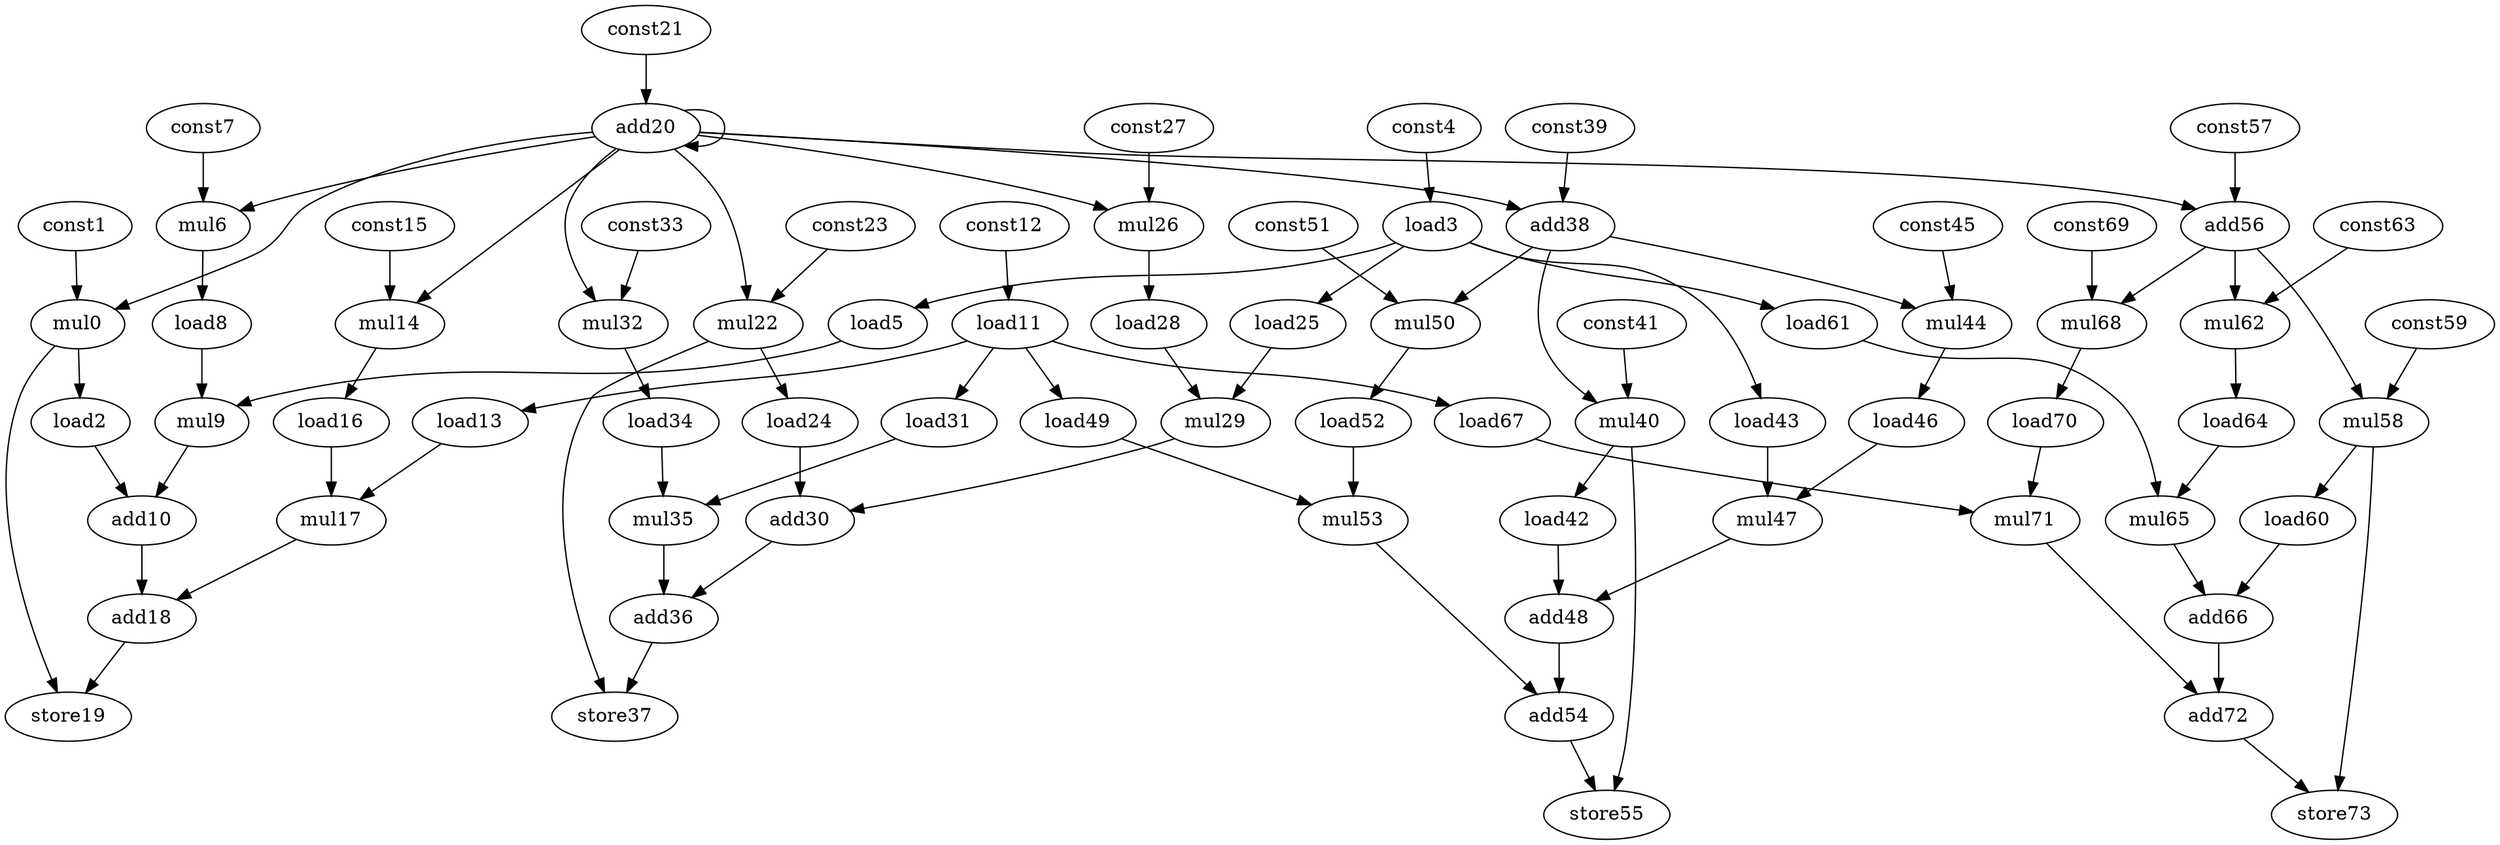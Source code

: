 digraph G {
mul0[opcode=mul];
const1[opcode=const];
load2[opcode=load];
load3[opcode=load];
const4[opcode=const];
load5[opcode=load];
mul6[opcode=mul];
const7[opcode=const];
load8[opcode=load];
mul9[opcode=mul];
add10[opcode=add];
load11[opcode=load];
const12[opcode=const];
load13[opcode=load];
mul14[opcode=mul];
const15[opcode=const];
load16[opcode=load];
mul17[opcode=mul];
add18[opcode=add];
store19[opcode=store];
add20[opcode=add];
const21[opcode=const];
mul22[opcode=mul];
const23[opcode=const];
load24[opcode=load];
load25[opcode=load];
mul26[opcode=mul];
const27[opcode=const];
load28[opcode=load];
mul29[opcode=mul];
add30[opcode=add];
load31[opcode=load];
mul32[opcode=mul];
const33[opcode=const];
load34[opcode=load];
mul35[opcode=mul];
add36[opcode=add];
store37[opcode=store];
add38[opcode=add];
const39[opcode=const];
mul40[opcode=mul];
const41[opcode=const];
load42[opcode=load];
load43[opcode=load];
mul44[opcode=mul];
const45[opcode=const];
load46[opcode=load];
mul47[opcode=mul];
add48[opcode=add];
load49[opcode=load];
mul50[opcode=mul];
const51[opcode=const];
load52[opcode=load];
mul53[opcode=mul];
add54[opcode=add];
store55[opcode=store];
add56[opcode=add];
const57[opcode=const];
mul58[opcode=mul];
const59[opcode=const];
load60[opcode=load];
load61[opcode=load];
mul62[opcode=mul];
const63[opcode=const];
load64[opcode=load];
mul65[opcode=mul];
add66[opcode=add];
load67[opcode=load];
mul68[opcode=mul];
const69[opcode=const];
load70[opcode=load];
mul71[opcode=mul];
add72[opcode=add];
store73[opcode=store];
load2->add10[operand=1]; //load->add
load3->load5[operand=0]; //load->load
load3->load25[operand=0]; //load->load
load3->load43[operand=0]; //load->load
load3->load61[operand=0]; //load->load
load5->mul9[operand=1]; //load->mul
load8->mul9[operand=0]; //load->mul
mul9->add10[operand=0]; //mul->add
add10->add18[operand=0]; //add->add
load11->load13[operand=0]; //load->load
load11->load31[operand=0]; //load->load
load11->load49[operand=0]; //load->load
load11->load67[operand=0]; //load->load
load13->mul17[operand=1]; //load->mul
load16->mul17[operand=0]; //load->mul
mul17->add18[operand=1]; //mul->add
add18->store19[operand=0]; //add->store
add20->mul22[operand=1]; //add->gep_mul
add20->mul26[operand=1]; //add->gep_mul
add20->mul32[operand=1]; //add->gep_mul
add20->mul0[operand=1]; //add->gep_mul
add20->mul6[operand=1]; //add->gep_mul
add20->mul14[operand=1]; //add->gep_mul
add20->add20[operand=0]; //add->add
add20->add38[operand=0]; //add->add
add20->add56[operand=0]; //add->add
load24->add30[operand=1]; //load->add
load25->mul29[operand=1]; //load->mul
load28->mul29[operand=0]; //load->mul
mul29->add30[operand=0]; //mul->add
add30->add36[operand=0]; //add->add
load31->mul35[operand=1]; //load->mul
load34->mul35[operand=0]; //load->mul
mul35->add36[operand=1]; //mul->add
add36->store37[operand=0]; //add->store
add38->mul40[operand=1]; //add->gep_mul
add38->mul44[operand=1]; //add->gep_mul
add38->mul50[operand=1]; //add->gep_mul
load42->add48[operand=1]; //load->add
load43->mul47[operand=1]; //load->mul
load46->mul47[operand=0]; //load->mul
mul47->add48[operand=0]; //mul->add
add48->add54[operand=0]; //add->add
load49->mul53[operand=1]; //load->mul
load52->mul53[operand=0]; //load->mul
mul53->add54[operand=1]; //mul->add
add54->store55[operand=0]; //add->store
add56->mul58[operand=1]; //add->gep_mul
add56->mul62[operand=1]; //add->gep_mul
add56->mul68[operand=1]; //add->gep_mul
load60->add66[operand=1]; //load->add
load61->mul65[operand=1]; //load->mul
load64->mul65[operand=0]; //load->mul
mul65->add66[operand=0]; //mul->add
add66->add72[operand=0]; //add->add
load67->mul71[operand=1]; //load->mul
load70->mul71[operand=0]; //load->mul
mul71->add72[operand=1]; //mul->add
add72->store73[operand=0]; //add->store
const1->mul0[operand=0]; //gep_const->gep_mul
mul0->load2[operand=0]; //gep_mul->load
mul0->store19[operand=1]; //gep_mul->store
const4->load3[operand=0]; //const->load
const7->mul6[operand=0]; //gep_const->gep_mul
mul6->load8[operand=0]; //gep_mul->load
const12->load11[operand=0]; //const->load
const15->mul14[operand=0]; //gep_const->gep_mul
mul14->load16[operand=0]; //gep_mul->load
const21->add20[operand=1]; //const->add
const23->mul22[operand=0]; //gep_const->gep_mul
mul22->load24[operand=0]; //gep_mul->load
mul22->store37[operand=1]; //gep_mul->store
const27->mul26[operand=0]; //gep_const->gep_mul
mul26->load28[operand=0]; //gep_mul->load
const33->mul32[operand=0]; //gep_const->gep_mul
mul32->load34[operand=0]; //gep_mul->load
const39->add38[operand=1]; //const->add
const41->mul40[operand=0]; //gep_const->gep_mul
mul40->load42[operand=0]; //gep_mul->load
mul40->store55[operand=1]; //gep_mul->store
const45->mul44[operand=0]; //gep_const->gep_mul
mul44->load46[operand=0]; //gep_mul->load
const51->mul50[operand=0]; //gep_const->gep_mul
mul50->load52[operand=0]; //gep_mul->load
const57->add56[operand=1]; //const->add
const59->mul58[operand=0]; //gep_const->gep_mul
mul58->load60[operand=0]; //gep_mul->load
mul58->store73[operand=1]; //gep_mul->store
const63->mul62[operand=0]; //gep_const->gep_mul
mul62->load64[operand=0]; //gep_mul->load
const69->mul68[operand=0]; //gep_const->gep_mul
mul68->load70[operand=0]; //gep_mul->load
}
